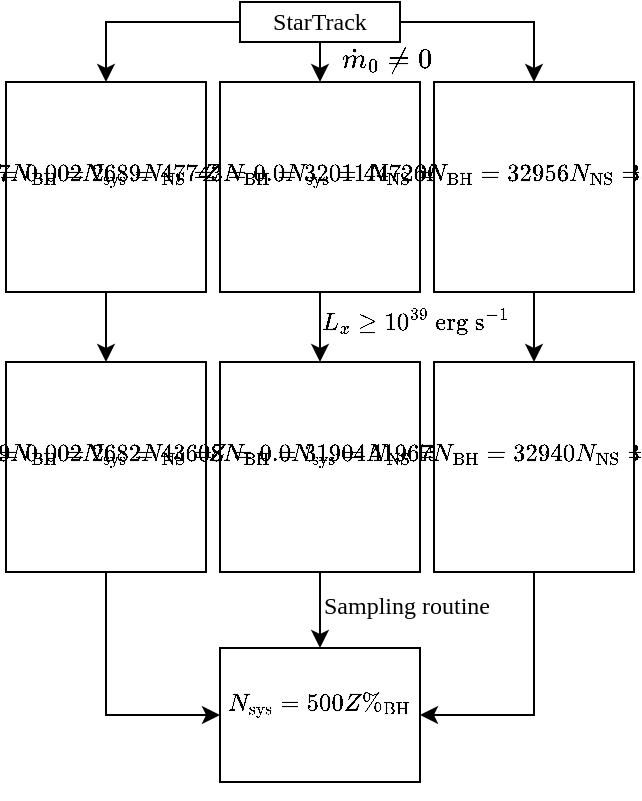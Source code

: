 <mxfile version="14.1.8" type="device"><diagram id="7-NSXCv1M7qiXCK6OFA9" name="Page-1"><mxGraphModel dx="1086" dy="806" grid="1" gridSize="10" guides="1" tooltips="1" connect="1" arrows="1" fold="1" page="1" pageScale="1" pageWidth="334" pageHeight="500" background="none" math="1" shadow="0"><root><mxCell id="0"/><mxCell id="1" parent="0"/><mxCell id="uAerrSLed0mJt1ejSTMT-16" style="edgeStyle=orthogonalEdgeStyle;rounded=0;orthogonalLoop=1;jettySize=auto;html=1;exitX=0.5;exitY=1;exitDx=0;exitDy=0;entryX=0.5;entryY=0;entryDx=0;entryDy=0;fontSize=12;" edge="1" parent="1" source="1uWh8MCM2bfAN4lQ0FeA-1" target="uAerrSLed0mJt1ejSTMT-12"><mxGeometry relative="1" as="geometry"/></mxCell><mxCell id="1uWh8MCM2bfAN4lQ0FeA-1" value="&lt;div style=&quot;font-size: 12px&quot;&gt;&lt;/div&gt;&lt;span style=&quot;font-size: 12px&quot;&gt;$$ Z=0.02 \\ N_{\rm{sys}}=18867 \\ N_{\rm{BH}} = 2689 \\ N_{\rm{NS}} = 16186 \\ N_{\rm{LMXB}} = 2290$$&lt;br style=&quot;font-size: 12px&quot;&gt;&lt;/span&gt;" style="rounded=0;whiteSpace=wrap;html=1;fontFamily=Latin-Modern;fontSize=12;spacingTop=0;spacingBottom=0;spacing=0;align=center;labelBackgroundColor=none;" parent="1" vertex="1"><mxGeometry x="10" y="40" width="100" height="105" as="geometry"/></mxCell><mxCell id="1uWh8MCM2bfAN4lQ0FeA-33" value="&lt;div&gt;$$\dot{m}_{0} \neq 0$$&lt;br&gt;&lt;/div&gt;" style="text;html=1;strokeColor=none;fillColor=none;align=center;verticalAlign=middle;whiteSpace=wrap;rounded=0;" parent="1" vertex="1"><mxGeometry x="166" y="26" width="70" height="20" as="geometry"/></mxCell><mxCell id="uAerrSLed0mJt1ejSTMT-2" value="&lt;div style=&quot;font-size: 12px&quot;&gt;$$L_{x} \ge 10^{39} \ \rm{erg \ s^{-1}}$$&lt;/div&gt;" style="text;html=1;strokeColor=none;fillColor=none;align=left;verticalAlign=middle;whiteSpace=wrap;rounded=0;fontFamily=Latin-Modern;fontSize=12;" vertex="1" parent="1"><mxGeometry x="166" y="143" width="130" height="33" as="geometry"/></mxCell><mxCell id="uAerrSLed0mJt1ejSTMT-5" value="" style="endArrow=classic;html=1;fontSize=14;entryX=0.5;entryY=0;entryDx=0;entryDy=0;" edge="1" parent="1"><mxGeometry width="50" height="50" relative="1" as="geometry"><mxPoint x="167" y="20" as="sourcePoint"/><mxPoint x="167" y="40" as="targetPoint"/></mxGeometry></mxCell><mxCell id="uAerrSLed0mJt1ejSTMT-7" style="edgeStyle=orthogonalEdgeStyle;rounded=0;orthogonalLoop=1;jettySize=auto;html=1;exitX=0;exitY=0.5;exitDx=0;exitDy=0;entryX=0.5;entryY=0;entryDx=0;entryDy=0;fontSize=14;" edge="1" parent="1" source="uAerrSLed0mJt1ejSTMT-6" target="1uWh8MCM2bfAN4lQ0FeA-1"><mxGeometry relative="1" as="geometry"/></mxCell><mxCell id="uAerrSLed0mJt1ejSTMT-11" style="edgeStyle=orthogonalEdgeStyle;rounded=0;orthogonalLoop=1;jettySize=auto;html=1;entryX=0.5;entryY=0;entryDx=0;entryDy=0;fontSize=14;" edge="1" parent="1" source="uAerrSLed0mJt1ejSTMT-6" target="uAerrSLed0mJt1ejSTMT-10"><mxGeometry relative="1" as="geometry"/></mxCell><mxCell id="uAerrSLed0mJt1ejSTMT-6" value="&lt;div&gt;StarTrack&lt;/div&gt;" style="rounded=0;whiteSpace=wrap;html=1;fontFamily=Latin-Modern;" vertex="1" parent="1"><mxGeometry x="127" width="80" height="20" as="geometry"/></mxCell><mxCell id="uAerrSLed0mJt1ejSTMT-15" style="edgeStyle=orthogonalEdgeStyle;rounded=0;orthogonalLoop=1;jettySize=auto;html=1;exitX=0.5;exitY=1;exitDx=0;exitDy=0;entryX=0.5;entryY=0;entryDx=0;entryDy=0;fontSize=12;" edge="1" parent="1" source="uAerrSLed0mJt1ejSTMT-9" target="uAerrSLed0mJt1ejSTMT-13"><mxGeometry relative="1" as="geometry"/></mxCell><mxCell id="uAerrSLed0mJt1ejSTMT-9" value="&lt;div&gt;&lt;/div&gt;$$ Z=0.002 \\ N_{\rm{sys}}=47743 \\ N_{\rm{BH}} = 32011 \\ N_{\rm{NS}} = 15876 \\ N_{\rm{LMXB}} = 8337$$&lt;span&gt;&lt;br&gt;&lt;/span&gt;" style="rounded=0;whiteSpace=wrap;html=1;fontFamily=Latin-Modern;" vertex="1" parent="1"><mxGeometry x="117" y="40" width="100" height="105" as="geometry"/></mxCell><mxCell id="uAerrSLed0mJt1ejSTMT-17" style="edgeStyle=orthogonalEdgeStyle;rounded=0;orthogonalLoop=1;jettySize=auto;html=1;exitX=0.5;exitY=1;exitDx=0;exitDy=0;entryX=0.5;entryY=0;entryDx=0;entryDy=0;fontSize=12;" edge="1" parent="1" source="uAerrSLed0mJt1ejSTMT-10" target="uAerrSLed0mJt1ejSTMT-14"><mxGeometry relative="1" as="geometry"/></mxCell><mxCell id="uAerrSLed0mJt1ejSTMT-10" value="&lt;div&gt;&lt;/div&gt;$$ Z=0.0 \\ N_{\rm{sys}}=44726 \\ N_{\rm{BH}} = 32956 \\ N_{\rm{NS}} = 11771 \\ N_{\rm{LMXB}} = 7090$$&lt;span&gt;&lt;br&gt;&lt;/span&gt;" style="rounded=0;whiteSpace=wrap;html=1;fontFamily=Latin-Modern;" vertex="1" parent="1"><mxGeometry x="224" y="40" width="100" height="105" as="geometry"/></mxCell><mxCell id="uAerrSLed0mJt1ejSTMT-20" style="edgeStyle=orthogonalEdgeStyle;rounded=0;orthogonalLoop=1;jettySize=auto;html=1;exitX=0.5;exitY=1;exitDx=0;exitDy=0;entryX=0;entryY=0.5;entryDx=0;entryDy=0;fontSize=12;" edge="1" parent="1" source="uAerrSLed0mJt1ejSTMT-12" target="uAerrSLed0mJt1ejSTMT-19"><mxGeometry relative="1" as="geometry"/></mxCell><mxCell id="uAerrSLed0mJt1ejSTMT-12" value="&lt;div style=&quot;font-size: 12px&quot;&gt;&lt;/div&gt;&lt;span style=&quot;font-size: 12px&quot;&gt;$$ Z=0.02 \\ N_{\rm{sys}}=17099 \\ N_{\rm{BH}} = 2682\\ N_{\rm{NS}} = 14418\\ N_{\rm{LMXB}} = 1215$$&lt;br style=&quot;font-size: 12px&quot;&gt;&lt;/span&gt;" style="rounded=0;whiteSpace=wrap;html=1;fontFamily=Latin-Modern;fontSize=12;spacingTop=0;spacingBottom=0;spacing=0;align=center;labelBackgroundColor=none;" vertex="1" parent="1"><mxGeometry x="10" y="180" width="100" height="105" as="geometry"/></mxCell><mxCell id="uAerrSLed0mJt1ejSTMT-21" style="edgeStyle=orthogonalEdgeStyle;rounded=0;orthogonalLoop=1;jettySize=auto;html=1;entryX=0.5;entryY=0;entryDx=0;entryDy=0;fontSize=12;" edge="1" parent="1" source="uAerrSLed0mJt1ejSTMT-13" target="uAerrSLed0mJt1ejSTMT-19"><mxGeometry relative="1" as="geometry"/></mxCell><mxCell id="uAerrSLed0mJt1ejSTMT-13" value="&lt;div style=&quot;font-size: 12px&quot;&gt;&lt;/div&gt;&lt;span style=&quot;font-size: 12px&quot;&gt;$$ Z=0.002 \\ N_{\rm{sys}}=43608 \\ N_{\rm{BH}} = 31904 \\ N_{\rm{NS}} = 11777\\ N_{\rm{LMXB}} = 6351$$&lt;br style=&quot;font-size: 12px&quot;&gt;&lt;/span&gt;" style="rounded=0;whiteSpace=wrap;html=1;fontFamily=Latin-Modern;fontSize=12;spacingTop=0;spacingBottom=0;spacing=0;align=center;labelBackgroundColor=none;" vertex="1" parent="1"><mxGeometry x="117" y="180" width="100" height="105" as="geometry"/></mxCell><mxCell id="uAerrSLed0mJt1ejSTMT-14" value="&lt;div style=&quot;font-size: 12px&quot;&gt;&lt;/div&gt;&lt;span style=&quot;font-size: 12px&quot;&gt;$$ Z=0.0 \\ N_{\rm{sys}}=41967 \\ N_{\rm{BH}} = 32940\\ N_{\rm{NS}} = 9027\\ N_{\rm{LMXB}} = 4778$$&lt;br style=&quot;font-size: 12px&quot;&gt;&lt;/span&gt;" style="rounded=0;whiteSpace=wrap;html=1;fontFamily=Latin-Modern;fontSize=12;spacingTop=0;spacingBottom=0;spacing=0;align=center;labelBackgroundColor=none;" vertex="1" parent="1"><mxGeometry x="224" y="180" width="100" height="105" as="geometry"/></mxCell><mxCell id="uAerrSLed0mJt1ejSTMT-23" style="edgeStyle=orthogonalEdgeStyle;rounded=0;orthogonalLoop=1;jettySize=auto;html=1;exitX=1;exitY=0.5;exitDx=0;exitDy=0;entryX=0.5;entryY=1;entryDx=0;entryDy=0;fontSize=12;startArrow=classic;startFill=1;endArrow=none;endFill=0;" edge="1" parent="1" source="uAerrSLed0mJt1ejSTMT-19" target="uAerrSLed0mJt1ejSTMT-14"><mxGeometry relative="1" as="geometry"/></mxCell><mxCell id="uAerrSLed0mJt1ejSTMT-19" value="&lt;div style=&quot;font-size: 12px&quot;&gt;&lt;/div&gt;&lt;span style=&quot;font-size: 12px&quot;&gt;$$N_{\rm{sys}} = 500 \\ Z \\ \%_{\rm{BH}}$$&lt;br style=&quot;font-size: 12px&quot;&gt;&lt;/span&gt;" style="rounded=0;whiteSpace=wrap;html=1;fontFamily=Latin-Modern;fontSize=12;spacingTop=0;spacingBottom=0;spacing=0;align=center;labelBackgroundColor=none;verticalAlign=middle;horizontal=1;labelPosition=center;verticalLabelPosition=middle;" vertex="1" parent="1"><mxGeometry x="117" y="323" width="100" height="67" as="geometry"/></mxCell><mxCell id="uAerrSLed0mJt1ejSTMT-24" style="edgeStyle=orthogonalEdgeStyle;rounded=0;orthogonalLoop=1;jettySize=auto;html=1;exitX=0.5;exitY=1;exitDx=0;exitDy=0;startArrow=classic;startFill=1;endArrow=none;endFill=0;fontSize=12;" edge="1" parent="1" source="uAerrSLed0mJt1ejSTMT-19" target="uAerrSLed0mJt1ejSTMT-19"><mxGeometry relative="1" as="geometry"/></mxCell><mxCell id="uAerrSLed0mJt1ejSTMT-25" value="&lt;div style=&quot;font-size: 12px&quot;&gt;Sampling routine&lt;/div&gt;" style="text;html=1;strokeColor=none;fillColor=none;align=left;verticalAlign=middle;whiteSpace=wrap;rounded=0;fontFamily=Latin-Modern;fontSize=12;" vertex="1" parent="1"><mxGeometry x="167" y="285" width="130" height="33" as="geometry"/></mxCell></root></mxGraphModel></diagram></mxfile>
